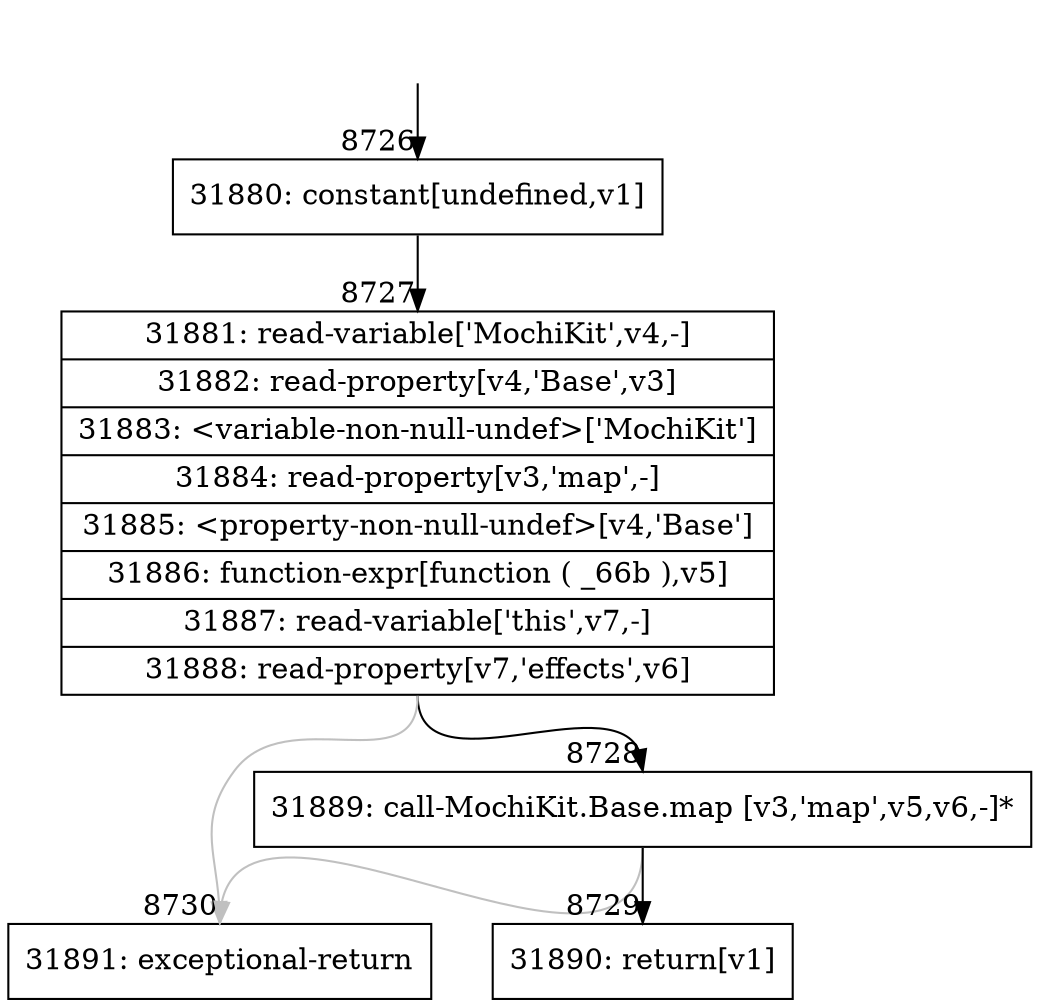 digraph {
rankdir="TD"
BB_entry594[shape=none,label=""];
BB_entry594 -> BB8726 [tailport=s, headport=n, headlabel="    8726"]
BB8726 [shape=record label="{31880: constant[undefined,v1]}" ] 
BB8726 -> BB8727 [tailport=s, headport=n, headlabel="      8727"]
BB8727 [shape=record label="{31881: read-variable['MochiKit',v4,-]|31882: read-property[v4,'Base',v3]|31883: \<variable-non-null-undef\>['MochiKit']|31884: read-property[v3,'map',-]|31885: \<property-non-null-undef\>[v4,'Base']|31886: function-expr[function ( _66b ),v5]|31887: read-variable['this',v7,-]|31888: read-property[v7,'effects',v6]}" ] 
BB8727 -> BB8728 [tailport=s, headport=n, headlabel="      8728"]
BB8727 -> BB8730 [tailport=s, headport=n, color=gray, headlabel="      8730"]
BB8728 [shape=record label="{31889: call-MochiKit.Base.map [v3,'map',v5,v6,-]*}" ] 
BB8728 -> BB8729 [tailport=s, headport=n, headlabel="      8729"]
BB8728 -> BB8730 [tailport=s, headport=n, color=gray]
BB8729 [shape=record label="{31890: return[v1]}" ] 
BB8730 [shape=record label="{31891: exceptional-return}" ] 
//#$~ 6252
}
